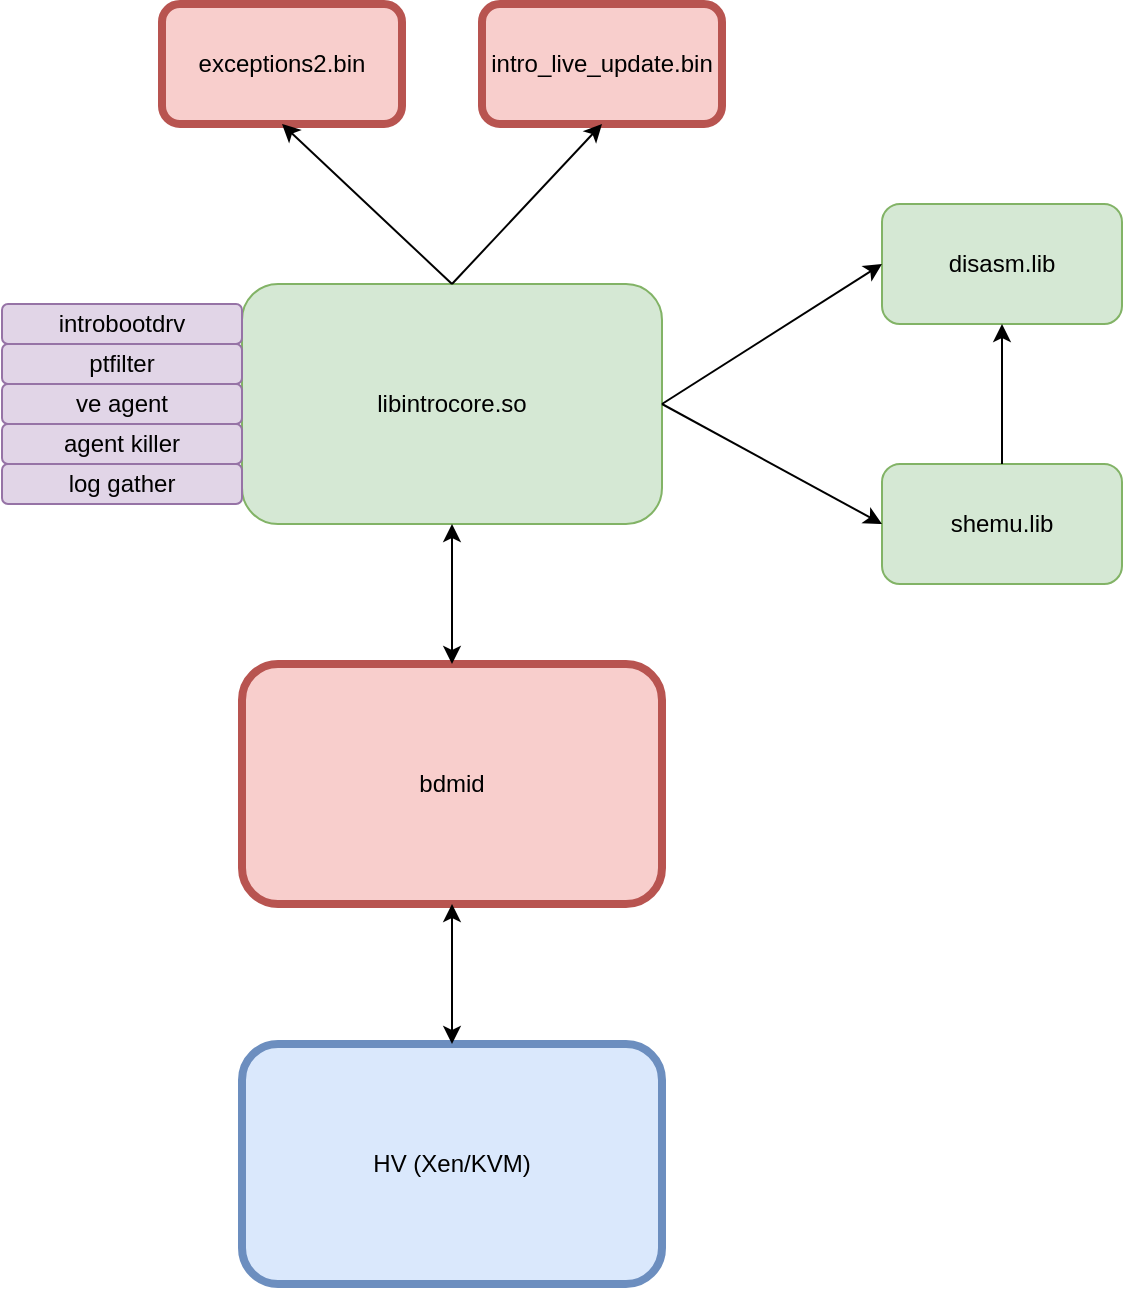 <mxfile version="12.8.5" type="device"><diagram id="CzWP9yNWuqiV7dcuBrCR" name="Page-1"><mxGraphModel dx="1382" dy="774" grid="1" gridSize="10" guides="1" tooltips="1" connect="1" arrows="1" fold="1" page="1" pageScale="1" pageWidth="4681" pageHeight="3300" math="0" shadow="0"><root><mxCell id="0"/><mxCell id="1" parent="0"/><mxCell id="LKEIuoc3h8ZlVcJswjwi-1" value="libintrocore.so" style="rounded=1;whiteSpace=wrap;html=1;fillColor=#d5e8d4;strokeColor=#82b366;" parent="1" vertex="1"><mxGeometry x="400" y="440" width="210" height="120" as="geometry"/></mxCell><mxCell id="LKEIuoc3h8ZlVcJswjwi-2" value="exceptions2.bin" style="rounded=1;whiteSpace=wrap;html=1;strokeWidth=4;strokeColor=#b85450;fillColor=#f8cecc;" parent="1" vertex="1"><mxGeometry x="360" y="300" width="120" height="60" as="geometry"/></mxCell><mxCell id="LKEIuoc3h8ZlVcJswjwi-3" value="intro_live_update.bin" style="rounded=1;whiteSpace=wrap;html=1;strokeColor=#b85450;strokeWidth=4;fillColor=#f8cecc;" parent="1" vertex="1"><mxGeometry x="520" y="300" width="120" height="60" as="geometry"/></mxCell><mxCell id="LKEIuoc3h8ZlVcJswjwi-5" value="disasm.lib" style="rounded=1;whiteSpace=wrap;html=1;fillColor=#d5e8d4;strokeColor=#82b366;" parent="1" vertex="1"><mxGeometry x="720" y="400" width="120" height="60" as="geometry"/></mxCell><mxCell id="LKEIuoc3h8ZlVcJswjwi-6" value="shemu.lib" style="rounded=1;whiteSpace=wrap;html=1;fillColor=#d5e8d4;strokeColor=#82b366;" parent="1" vertex="1"><mxGeometry x="720" y="530" width="120" height="60" as="geometry"/></mxCell><mxCell id="LKEIuoc3h8ZlVcJswjwi-8" value="" style="endArrow=classic;html=1;exitX=0.5;exitY=0;exitDx=0;exitDy=0;entryX=0.5;entryY=1;entryDx=0;entryDy=0;" parent="1" source="LKEIuoc3h8ZlVcJswjwi-1" target="LKEIuoc3h8ZlVcJswjwi-2" edge="1"><mxGeometry width="50" height="50" relative="1" as="geometry"><mxPoint x="680" y="480" as="sourcePoint"/><mxPoint x="730" y="430" as="targetPoint"/></mxGeometry></mxCell><mxCell id="LKEIuoc3h8ZlVcJswjwi-9" value="" style="endArrow=classic;html=1;exitX=0.5;exitY=0;exitDx=0;exitDy=0;entryX=0.5;entryY=1;entryDx=0;entryDy=0;" parent="1" source="LKEIuoc3h8ZlVcJswjwi-1" target="LKEIuoc3h8ZlVcJswjwi-3" edge="1"><mxGeometry width="50" height="50" relative="1" as="geometry"><mxPoint x="680" y="480" as="sourcePoint"/><mxPoint x="730" y="430" as="targetPoint"/></mxGeometry></mxCell><mxCell id="LKEIuoc3h8ZlVcJswjwi-10" value="" style="endArrow=classic;html=1;exitX=1;exitY=0.5;exitDx=0;exitDy=0;entryX=0;entryY=0.5;entryDx=0;entryDy=0;" parent="1" source="LKEIuoc3h8ZlVcJswjwi-1" target="LKEIuoc3h8ZlVcJswjwi-5" edge="1"><mxGeometry width="50" height="50" relative="1" as="geometry"><mxPoint x="680" y="480" as="sourcePoint"/><mxPoint x="730" y="430" as="targetPoint"/></mxGeometry></mxCell><mxCell id="LKEIuoc3h8ZlVcJswjwi-11" value="" style="endArrow=classic;html=1;exitX=1;exitY=0.5;exitDx=0;exitDy=0;entryX=0;entryY=0.5;entryDx=0;entryDy=0;" parent="1" source="LKEIuoc3h8ZlVcJswjwi-1" target="LKEIuoc3h8ZlVcJswjwi-6" edge="1"><mxGeometry width="50" height="50" relative="1" as="geometry"><mxPoint x="680" y="480" as="sourcePoint"/><mxPoint x="730" y="430" as="targetPoint"/></mxGeometry></mxCell><mxCell id="LKEIuoc3h8ZlVcJswjwi-12" value="bdmid" style="rounded=1;whiteSpace=wrap;html=1;strokeWidth=4;strokeColor=#b85450;fillColor=#f8cecc;" parent="1" vertex="1"><mxGeometry x="400" y="630" width="210" height="120" as="geometry"/></mxCell><mxCell id="LKEIuoc3h8ZlVcJswjwi-14" value="" style="endArrow=classic;startArrow=classic;html=1;entryX=0.5;entryY=1;entryDx=0;entryDy=0;exitX=0.5;exitY=0;exitDx=0;exitDy=0;" parent="1" source="LKEIuoc3h8ZlVcJswjwi-12" target="LKEIuoc3h8ZlVcJswjwi-1" edge="1"><mxGeometry width="50" height="50" relative="1" as="geometry"><mxPoint x="490" y="660" as="sourcePoint"/><mxPoint x="540" y="610" as="targetPoint"/></mxGeometry></mxCell><mxCell id="LKEIuoc3h8ZlVcJswjwi-15" value="HV (Xen/KVM)" style="rounded=1;whiteSpace=wrap;html=1;strokeColor=#6c8ebf;strokeWidth=4;fillColor=#dae8fc;" parent="1" vertex="1"><mxGeometry x="400" y="820" width="210" height="120" as="geometry"/></mxCell><mxCell id="LKEIuoc3h8ZlVcJswjwi-16" value="" style="endArrow=classic;startArrow=classic;html=1;exitX=0.5;exitY=0;exitDx=0;exitDy=0;entryX=0.5;entryY=1;entryDx=0;entryDy=0;" parent="1" source="LKEIuoc3h8ZlVcJswjwi-15" target="LKEIuoc3h8ZlVcJswjwi-12" edge="1"><mxGeometry width="50" height="50" relative="1" as="geometry"><mxPoint x="680" y="680" as="sourcePoint"/><mxPoint x="730" y="630" as="targetPoint"/></mxGeometry></mxCell><mxCell id="LKEIuoc3h8ZlVcJswjwi-17" value="" style="endArrow=classic;html=1;entryX=0.5;entryY=1;entryDx=0;entryDy=0;" parent="1" source="LKEIuoc3h8ZlVcJswjwi-6" target="LKEIuoc3h8ZlVcJswjwi-5" edge="1"><mxGeometry width="50" height="50" relative="1" as="geometry"><mxPoint x="680" y="680" as="sourcePoint"/><mxPoint x="730" y="630" as="targetPoint"/></mxGeometry></mxCell><mxCell id="BmGXcN9Ua7Pr8oCC1Lx7-1" value="introbootdrv" style="rounded=1;whiteSpace=wrap;html=1;fillColor=#e1d5e7;strokeColor=#9673a6;" parent="1" vertex="1"><mxGeometry x="280" y="450" width="120" height="20" as="geometry"/></mxCell><mxCell id="BmGXcN9Ua7Pr8oCC1Lx7-2" value="ptfilter" style="rounded=1;whiteSpace=wrap;html=1;fillColor=#e1d5e7;strokeColor=#9673a6;" parent="1" vertex="1"><mxGeometry x="280" y="470" width="120" height="20" as="geometry"/></mxCell><mxCell id="BmGXcN9Ua7Pr8oCC1Lx7-3" value="ve agent" style="rounded=1;whiteSpace=wrap;html=1;fillColor=#e1d5e7;strokeColor=#9673a6;" parent="1" vertex="1"><mxGeometry x="280" y="490" width="120" height="20" as="geometry"/></mxCell><mxCell id="BmGXcN9Ua7Pr8oCC1Lx7-4" value="agent killer" style="rounded=1;whiteSpace=wrap;html=1;fillColor=#e1d5e7;strokeColor=#9673a6;" parent="1" vertex="1"><mxGeometry x="280" y="510" width="120" height="20" as="geometry"/></mxCell><mxCell id="BmGXcN9Ua7Pr8oCC1Lx7-5" value="log gather" style="rounded=1;whiteSpace=wrap;html=1;fillColor=#e1d5e7;strokeColor=#9673a6;" parent="1" vertex="1"><mxGeometry x="280" y="530" width="120" height="20" as="geometry"/></mxCell></root></mxGraphModel></diagram></mxfile>